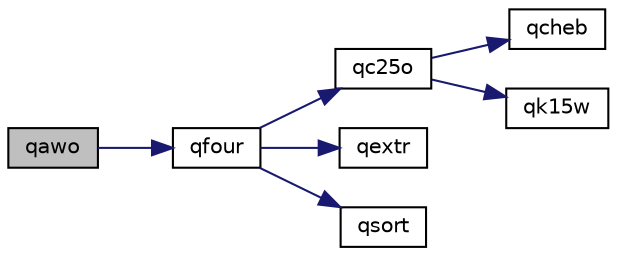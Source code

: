digraph G
{
  edge [fontname="Helvetica",fontsize="10",labelfontname="Helvetica",labelfontsize="10"];
  node [fontname="Helvetica",fontsize="10",shape=record];
  rankdir=LR;
  Node1 [label="qawo",height=0.2,width=0.4,color="black", fillcolor="grey75", style="filled" fontcolor="black"];
  Node1 -> Node2 [color="midnightblue",fontsize="10",style="solid",fontname="Helvetica"];
  Node2 [label="qfour",height=0.2,width=0.4,color="black", fillcolor="white", style="filled",URL="$quadpack_8f90.html#abbba06307e0e8c4daa2651945570ba1c"];
  Node2 -> Node3 [color="midnightblue",fontsize="10",style="solid",fontname="Helvetica"];
  Node3 [label="qc25o",height=0.2,width=0.4,color="black", fillcolor="white", style="filled",URL="$quadpack_8f90.html#ab0843f4831942d2c9bf3430cb71aca06"];
  Node3 -> Node4 [color="midnightblue",fontsize="10",style="solid",fontname="Helvetica"];
  Node4 [label="qcheb",height=0.2,width=0.4,color="black", fillcolor="white", style="filled",URL="$quadpack_8f90.html#ad5beefcfdb335ea68ccf8397536c8c36"];
  Node3 -> Node5 [color="midnightblue",fontsize="10",style="solid",fontname="Helvetica"];
  Node5 [label="qk15w",height=0.2,width=0.4,color="black", fillcolor="white", style="filled",URL="$quadpack_8f90.html#a0c083838940925726abd5bc85fa29587"];
  Node2 -> Node6 [color="midnightblue",fontsize="10",style="solid",fontname="Helvetica"];
  Node6 [label="qextr",height=0.2,width=0.4,color="black", fillcolor="white", style="filled",URL="$quadpack_8f90.html#a5a75101d080f224c63adde98a0e64386"];
  Node2 -> Node7 [color="midnightblue",fontsize="10",style="solid",fontname="Helvetica"];
  Node7 [label="qsort",height=0.2,width=0.4,color="black", fillcolor="white", style="filled",URL="$quadpack_8f90.html#a55e08a684c5a6315fb37dd0fdc66d8e6"];
}
